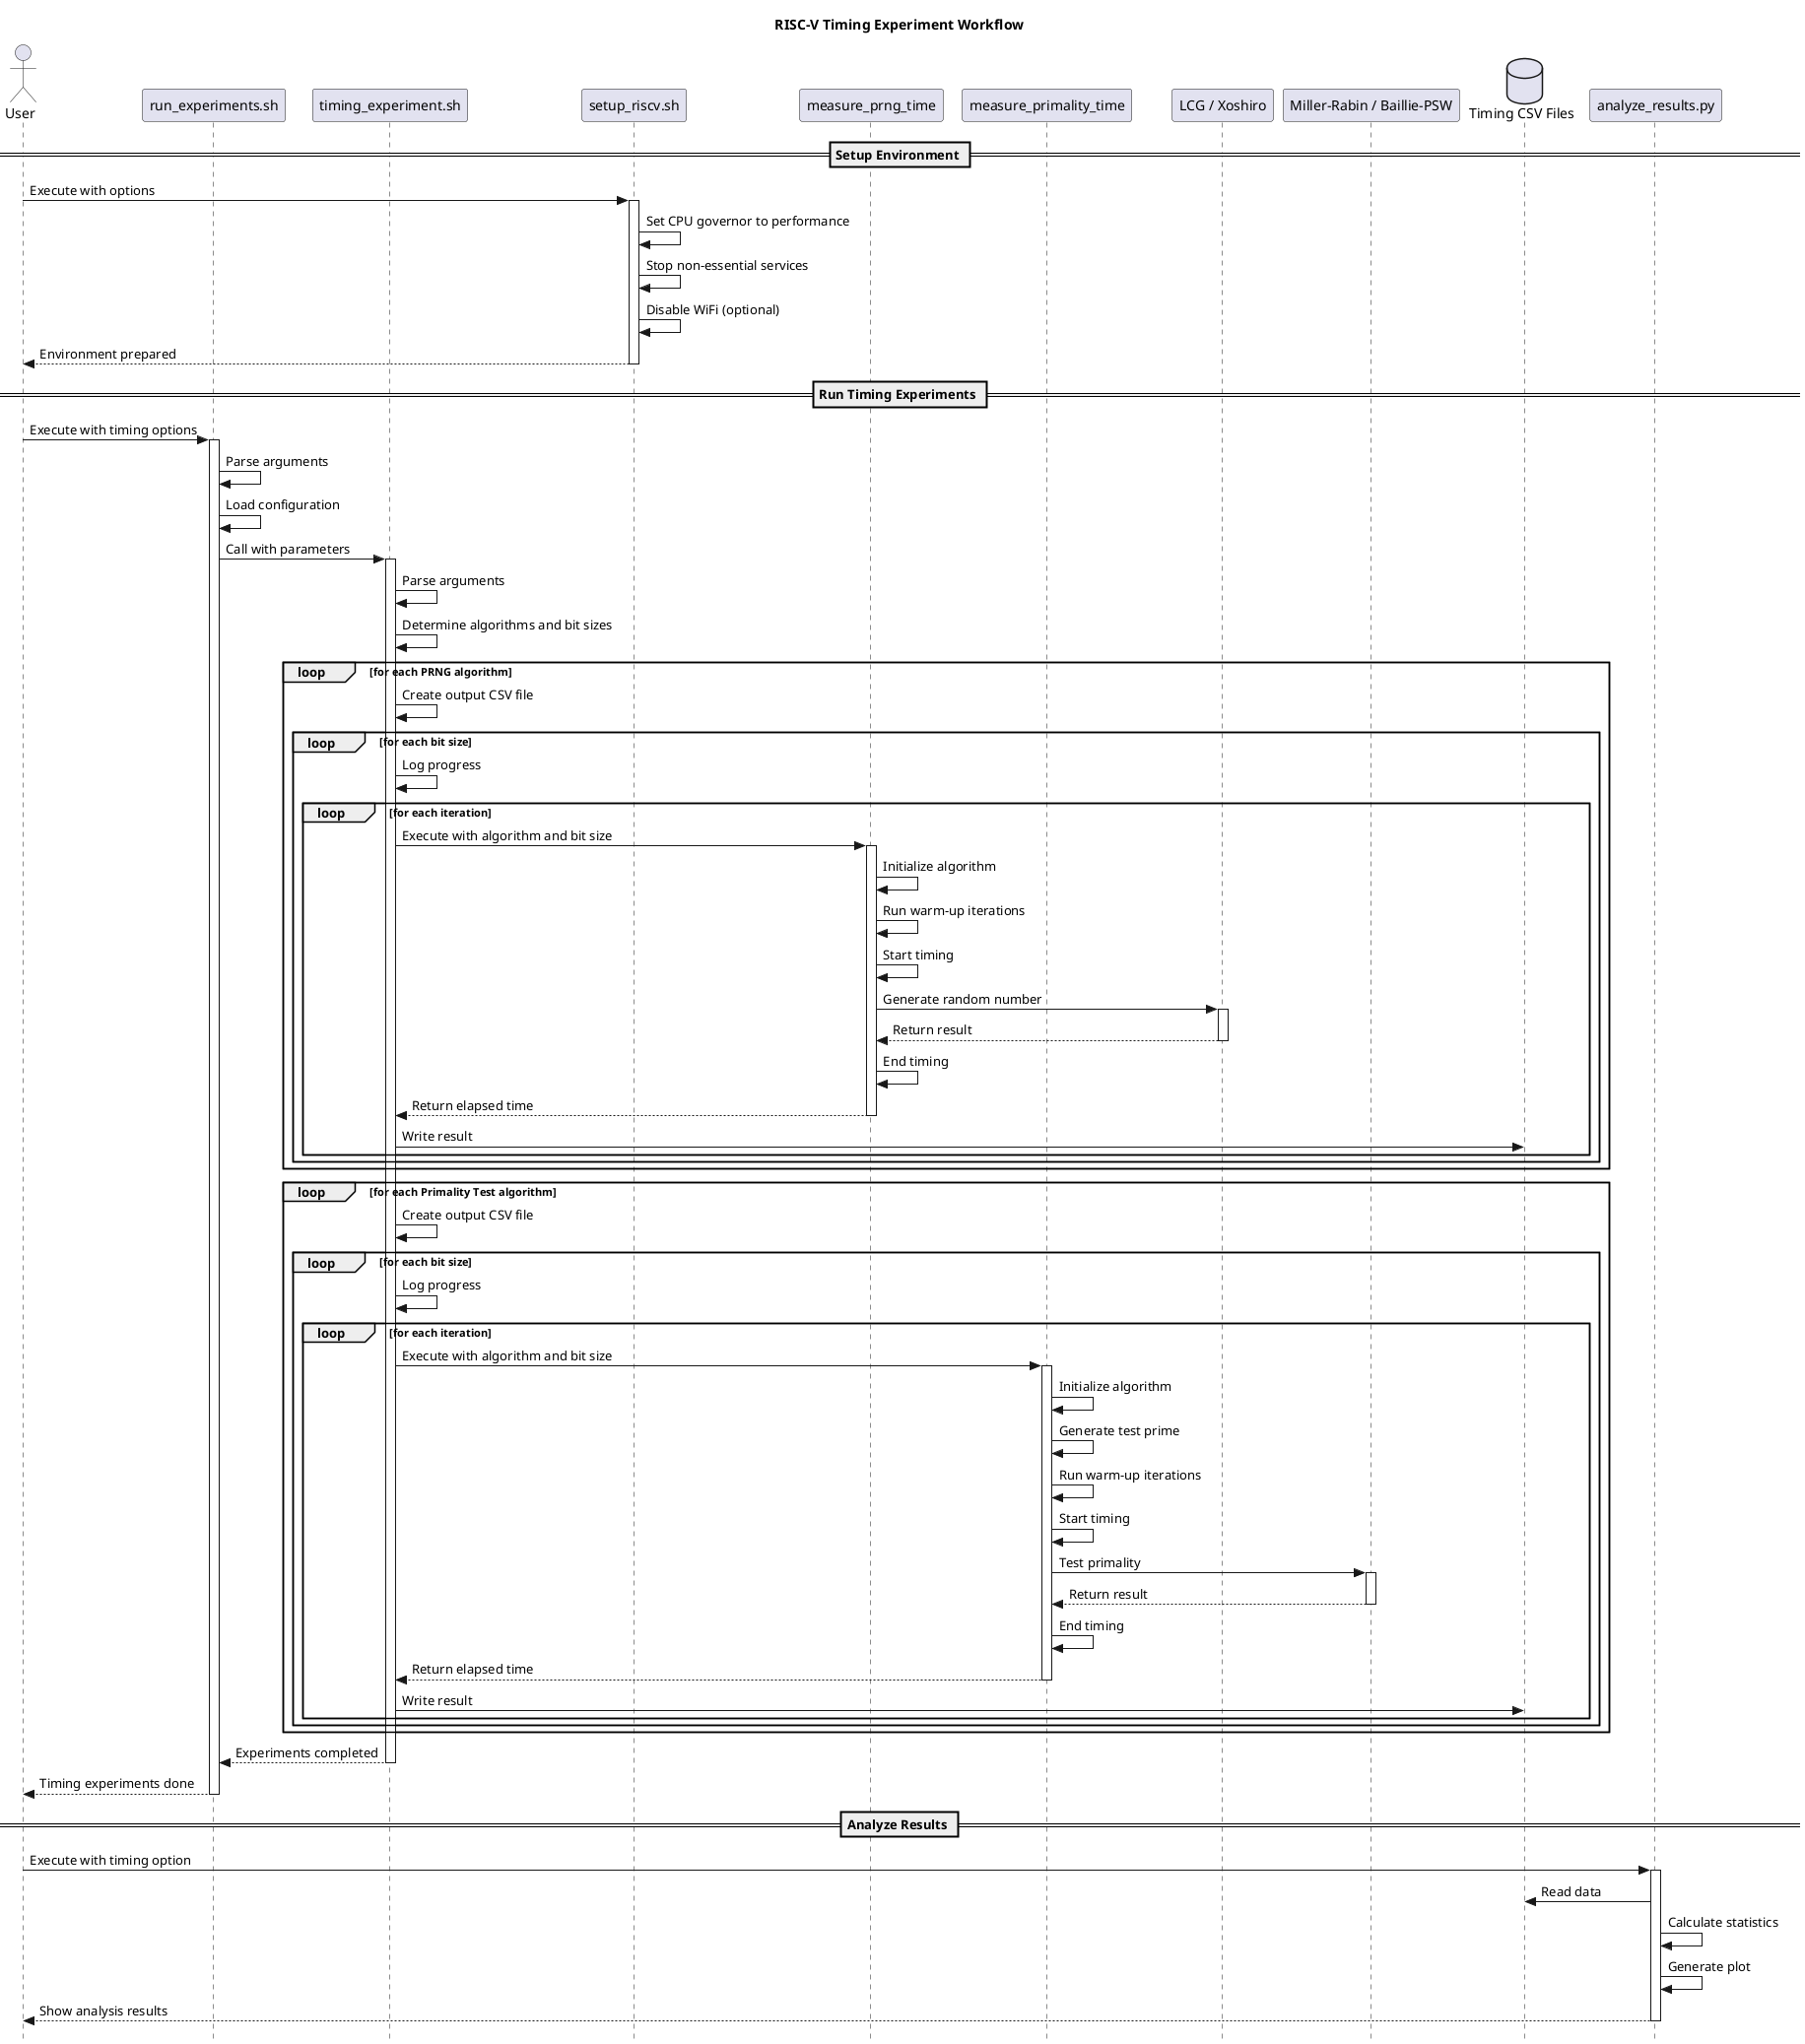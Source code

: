 @startuml Timing Experiment Workflow

title "RISC-V Timing Experiment Workflow"

skinparam backgroundColor white
skinparam style strictuml

actor "User" as User
participant "run_experiments.sh" as MainScript
participant "timing_experiment.sh" as TimingScript
participant "setup_riscv.sh" as SetupScript
participant "measure_prng_time" as PRNGMeasure
participant "measure_primality_time" as PrimalityMeasure
participant "LCG / Xoshiro" as PRNG
participant "Miller-Rabin / Baillie-PSW" as PrimalityTest
database "Timing CSV Files" as TimingCSV
participant "analyze_results.py" as Analysis

== Setup Environment ==

User -> SetupScript : Execute with options
activate SetupScript
SetupScript -> SetupScript : Set CPU governor to performance
SetupScript -> SetupScript : Stop non-essential services
SetupScript -> SetupScript : Disable WiFi (optional)
SetupScript --> User : Environment prepared
deactivate SetupScript

== Run Timing Experiments ==

User -> MainScript : Execute with timing options
activate MainScript
MainScript -> MainScript : Parse arguments
MainScript -> MainScript : Load configuration
MainScript -> TimingScript : Call with parameters
activate TimingScript

TimingScript -> TimingScript : Parse arguments
TimingScript -> TimingScript : Determine algorithms and bit sizes

loop for each PRNG algorithm
  TimingScript -> TimingScript : Create output CSV file
  
  loop for each bit size
    TimingScript -> TimingScript : Log progress
    
    loop for each iteration
      TimingScript -> PRNGMeasure : Execute with algorithm and bit size
      activate PRNGMeasure
      
      PRNGMeasure -> PRNGMeasure : Initialize algorithm
      PRNGMeasure -> PRNGMeasure : Run warm-up iterations
      PRNGMeasure -> PRNGMeasure : Start timing
      PRNGMeasure -> PRNG : Generate random number
      activate PRNG
      PRNG --> PRNGMeasure : Return result
      deactivate PRNG
      PRNGMeasure -> PRNGMeasure : End timing
      PRNGMeasure --> TimingScript : Return elapsed time
      deactivate PRNGMeasure
      
      TimingScript -> TimingCSV : Write result
    end
  end
end

loop for each Primality Test algorithm
  TimingScript -> TimingScript : Create output CSV file
  
  loop for each bit size
    TimingScript -> TimingScript : Log progress
    
    loop for each iteration
      TimingScript -> PrimalityMeasure : Execute with algorithm and bit size
      activate PrimalityMeasure
      
      PrimalityMeasure -> PrimalityMeasure : Initialize algorithm
      PrimalityMeasure -> PrimalityMeasure : Generate test prime
      PrimalityMeasure -> PrimalityMeasure : Run warm-up iterations
      PrimalityMeasure -> PrimalityMeasure : Start timing
      PrimalityMeasure -> PrimalityTest : Test primality
      activate PrimalityTest
      PrimalityTest --> PrimalityMeasure : Return result
      deactivate PrimalityTest
      PrimalityMeasure -> PrimalityMeasure : End timing
      PrimalityMeasure --> TimingScript : Return elapsed time
      deactivate PrimalityMeasure
      
      TimingScript -> TimingCSV : Write result
    end
  end
end

TimingScript --> MainScript : Experiments completed
deactivate TimingScript
MainScript --> User : Timing experiments done
deactivate MainScript

== Analyze Results ==

User -> Analysis : Execute with timing option
activate Analysis
Analysis -> TimingCSV : Read data
Analysis -> Analysis : Calculate statistics
Analysis -> Analysis : Generate plot
Analysis --> User : Show analysis results
deactivate Analysis

@enduml 